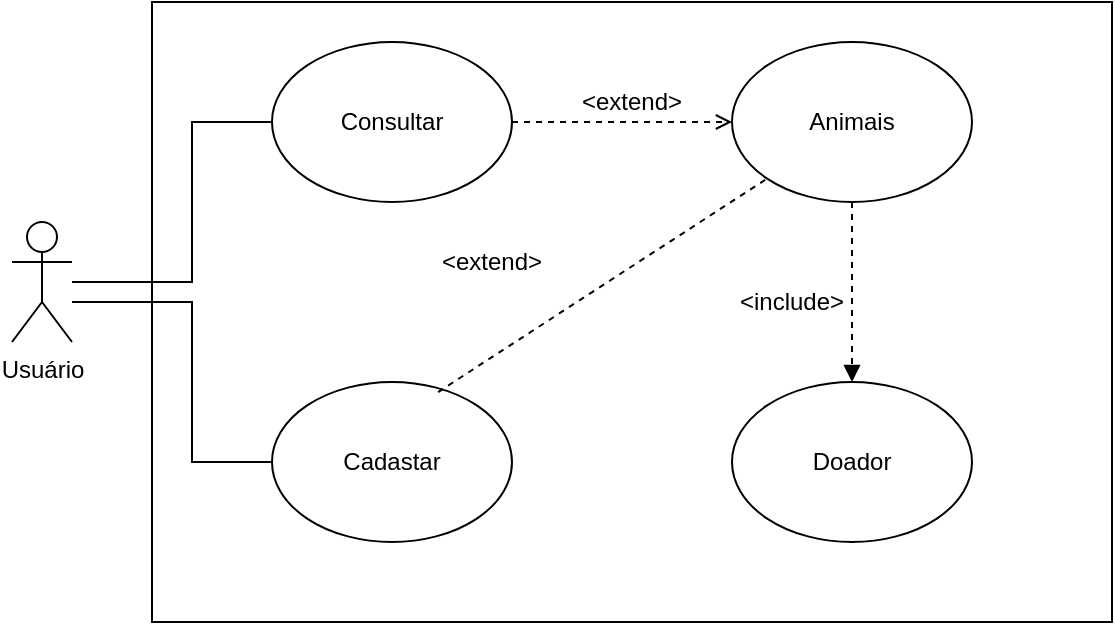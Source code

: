 <mxfile version="13.8.7" type="github">
  <diagram id="YTJysijXRqlrfVRY3_Xh" name="Page-1">
    <mxGraphModel dx="1038" dy="575" grid="1" gridSize="10" guides="1" tooltips="1" connect="1" arrows="1" fold="1" page="1" pageScale="1" pageWidth="827" pageHeight="1169" math="0" shadow="0">
      <root>
        <mxCell id="0" />
        <mxCell id="1" parent="0" />
        <mxCell id="MaGZnMy3Yf7_0fu0ugRs-5" value="" style="rounded=0;whiteSpace=wrap;html=1;" vertex="1" parent="1">
          <mxGeometry x="220" y="130" width="480" height="310" as="geometry" />
        </mxCell>
        <mxCell id="MaGZnMy3Yf7_0fu0ugRs-15" value="" style="ellipse;whiteSpace=wrap;html=1;" vertex="1" parent="1">
          <mxGeometry x="280" y="320" width="120" height="80" as="geometry" />
        </mxCell>
        <mxCell id="MaGZnMy3Yf7_0fu0ugRs-14" value="" style="ellipse;whiteSpace=wrap;html=1;" vertex="1" parent="1">
          <mxGeometry x="280" y="150" width="120" height="80" as="geometry" />
        </mxCell>
        <mxCell id="MaGZnMy3Yf7_0fu0ugRs-3" style="edgeStyle=orthogonalEdgeStyle;rounded=0;orthogonalLoop=1;jettySize=auto;html=1;endArrow=none;endFill=0;" edge="1" parent="1" source="MaGZnMy3Yf7_0fu0ugRs-1" target="MaGZnMy3Yf7_0fu0ugRs-14">
          <mxGeometry relative="1" as="geometry">
            <Array as="points">
              <mxPoint x="240" y="270" />
              <mxPoint x="240" y="190" />
            </Array>
          </mxGeometry>
        </mxCell>
        <mxCell id="MaGZnMy3Yf7_0fu0ugRs-8" style="edgeStyle=orthogonalEdgeStyle;rounded=0;orthogonalLoop=1;jettySize=auto;html=1;endArrow=none;endFill=0;" edge="1" parent="1" source="MaGZnMy3Yf7_0fu0ugRs-1" target="MaGZnMy3Yf7_0fu0ugRs-15">
          <mxGeometry relative="1" as="geometry">
            <mxPoint x="470" y="230" as="targetPoint" />
            <Array as="points">
              <mxPoint x="240" y="280" />
              <mxPoint x="240" y="360" />
            </Array>
          </mxGeometry>
        </mxCell>
        <mxCell id="MaGZnMy3Yf7_0fu0ugRs-1" value="&lt;div&gt;Usuário&lt;/div&gt;" style="shape=umlActor;verticalLabelPosition=bottom;verticalAlign=top;html=1;outlineConnect=0;" vertex="1" parent="1">
          <mxGeometry x="150" y="240" width="30" height="60" as="geometry" />
        </mxCell>
        <mxCell id="MaGZnMy3Yf7_0fu0ugRs-9" value="&lt;div&gt;Consultar&lt;/div&gt;" style="text;html=1;strokeColor=none;fillColor=none;align=center;verticalAlign=middle;whiteSpace=wrap;rounded=0;" vertex="1" parent="1">
          <mxGeometry x="320" y="180" width="40" height="20" as="geometry" />
        </mxCell>
        <mxCell id="MaGZnMy3Yf7_0fu0ugRs-11" value="&lt;div&gt;Cadastar&lt;/div&gt;" style="text;html=1;strokeColor=none;fillColor=none;align=center;verticalAlign=middle;whiteSpace=wrap;rounded=0;" vertex="1" parent="1">
          <mxGeometry x="320" y="350" width="40" height="20" as="geometry" />
        </mxCell>
        <mxCell id="MaGZnMy3Yf7_0fu0ugRs-29" value="" style="edgeStyle=orthogonalEdgeStyle;rounded=0;orthogonalLoop=1;jettySize=auto;html=1;dashed=1;endArrow=block;endFill=1;entryX=0.5;entryY=0;entryDx=0;entryDy=0;exitX=0.5;exitY=1;exitDx=0;exitDy=0;" edge="1" parent="1" source="MaGZnMy3Yf7_0fu0ugRs-16" target="MaGZnMy3Yf7_0fu0ugRs-21">
          <mxGeometry relative="1" as="geometry" />
        </mxCell>
        <mxCell id="MaGZnMy3Yf7_0fu0ugRs-16" value="" style="ellipse;whiteSpace=wrap;html=1;" vertex="1" parent="1">
          <mxGeometry x="510" y="150" width="120" height="80" as="geometry" />
        </mxCell>
        <mxCell id="MaGZnMy3Yf7_0fu0ugRs-17" value="&lt;div&gt;Animais&lt;/div&gt;" style="text;html=1;strokeColor=none;fillColor=none;align=center;verticalAlign=middle;whiteSpace=wrap;rounded=0;" vertex="1" parent="1">
          <mxGeometry x="550" y="180" width="40" height="20" as="geometry" />
        </mxCell>
        <mxCell id="MaGZnMy3Yf7_0fu0ugRs-21" value="" style="ellipse;whiteSpace=wrap;html=1;" vertex="1" parent="1">
          <mxGeometry x="510" y="320" width="120" height="80" as="geometry" />
        </mxCell>
        <mxCell id="MaGZnMy3Yf7_0fu0ugRs-22" value="&lt;div&gt;Doador&lt;/div&gt;" style="text;html=1;strokeColor=none;fillColor=none;align=center;verticalAlign=middle;whiteSpace=wrap;rounded=0;" vertex="1" parent="1">
          <mxGeometry x="550" y="350" width="40" height="20" as="geometry" />
        </mxCell>
        <mxCell id="MaGZnMy3Yf7_0fu0ugRs-25" value="" style="endArrow=open;dashed=1;html=1;endFill=0;" edge="1" parent="1" source="MaGZnMy3Yf7_0fu0ugRs-14" target="MaGZnMy3Yf7_0fu0ugRs-16">
          <mxGeometry width="50" height="50" relative="1" as="geometry">
            <mxPoint x="530" y="230" as="sourcePoint" />
            <mxPoint x="580" y="180" as="targetPoint" />
          </mxGeometry>
        </mxCell>
        <mxCell id="MaGZnMy3Yf7_0fu0ugRs-27" value="&amp;lt;extend&amp;gt;" style="text;html=1;strokeColor=none;fillColor=none;align=center;verticalAlign=middle;whiteSpace=wrap;rounded=0;" vertex="1" parent="1">
          <mxGeometry x="440" y="170" width="40" height="20" as="geometry" />
        </mxCell>
        <mxCell id="MaGZnMy3Yf7_0fu0ugRs-28" value="&amp;lt;extend&amp;gt;" style="text;html=1;strokeColor=none;fillColor=none;align=center;verticalAlign=middle;whiteSpace=wrap;rounded=0;" vertex="1" parent="1">
          <mxGeometry x="370" y="250" width="40" height="20" as="geometry" />
        </mxCell>
        <mxCell id="MaGZnMy3Yf7_0fu0ugRs-31" value="&amp;lt;include&amp;gt;" style="text;html=1;strokeColor=none;fillColor=none;align=center;verticalAlign=middle;whiteSpace=wrap;rounded=0;" vertex="1" parent="1">
          <mxGeometry x="520" y="270" width="40" height="20" as="geometry" />
        </mxCell>
        <mxCell id="MaGZnMy3Yf7_0fu0ugRs-32" value="" style="endArrow=none;dashed=1;html=1;exitX=0.692;exitY=0.063;exitDx=0;exitDy=0;exitPerimeter=0;entryX=0;entryY=1;entryDx=0;entryDy=0;" edge="1" parent="1" source="MaGZnMy3Yf7_0fu0ugRs-15" target="MaGZnMy3Yf7_0fu0ugRs-16">
          <mxGeometry width="50" height="50" relative="1" as="geometry">
            <mxPoint x="530" y="350" as="sourcePoint" />
            <mxPoint x="580" y="300" as="targetPoint" />
          </mxGeometry>
        </mxCell>
      </root>
    </mxGraphModel>
  </diagram>
</mxfile>
